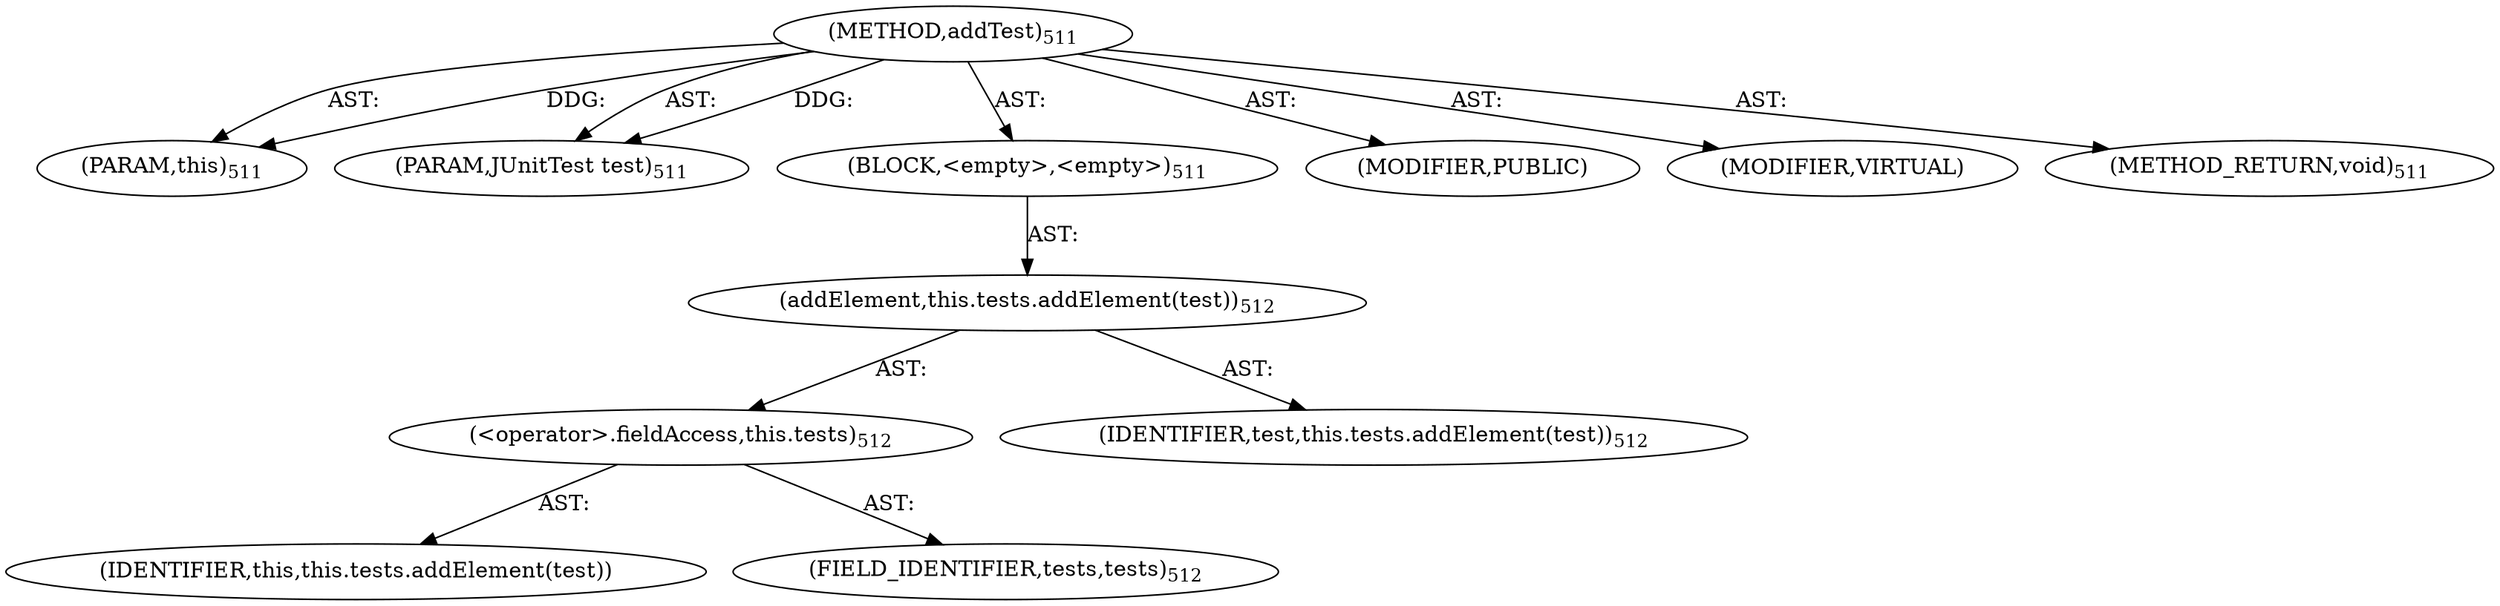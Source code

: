 digraph "addTest" {  
"111669149719" [label = <(METHOD,addTest)<SUB>511</SUB>> ]
"115964117048" [label = <(PARAM,this)<SUB>511</SUB>> ]
"115964117049" [label = <(PARAM,JUnitTest test)<SUB>511</SUB>> ]
"25769803805" [label = <(BLOCK,&lt;empty&gt;,&lt;empty&gt;)<SUB>511</SUB>> ]
"30064771167" [label = <(addElement,this.tests.addElement(test))<SUB>512</SUB>> ]
"30064771168" [label = <(&lt;operator&gt;.fieldAccess,this.tests)<SUB>512</SUB>> ]
"68719476886" [label = <(IDENTIFIER,this,this.tests.addElement(test))> ]
"55834574864" [label = <(FIELD_IDENTIFIER,tests,tests)<SUB>512</SUB>> ]
"68719476887" [label = <(IDENTIFIER,test,this.tests.addElement(test))<SUB>512</SUB>> ]
"133143986243" [label = <(MODIFIER,PUBLIC)> ]
"133143986244" [label = <(MODIFIER,VIRTUAL)> ]
"128849018903" [label = <(METHOD_RETURN,void)<SUB>511</SUB>> ]
  "111669149719" -> "115964117048"  [ label = "AST: "] 
  "111669149719" -> "115964117049"  [ label = "AST: "] 
  "111669149719" -> "25769803805"  [ label = "AST: "] 
  "111669149719" -> "133143986243"  [ label = "AST: "] 
  "111669149719" -> "133143986244"  [ label = "AST: "] 
  "111669149719" -> "128849018903"  [ label = "AST: "] 
  "25769803805" -> "30064771167"  [ label = "AST: "] 
  "30064771167" -> "30064771168"  [ label = "AST: "] 
  "30064771167" -> "68719476887"  [ label = "AST: "] 
  "30064771168" -> "68719476886"  [ label = "AST: "] 
  "30064771168" -> "55834574864"  [ label = "AST: "] 
  "111669149719" -> "115964117048"  [ label = "DDG: "] 
  "111669149719" -> "115964117049"  [ label = "DDG: "] 
}
